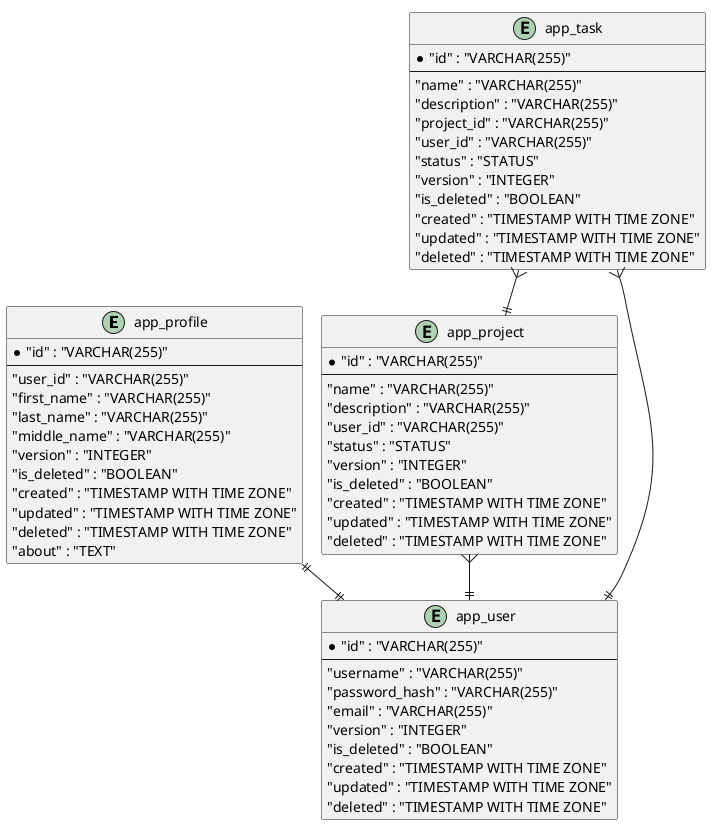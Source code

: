 @startuml 
'!pragma graphviz_dot jdot 
!pragma layout smetana 
entity "app_profile" {
    *"id" : "VARCHAR(255)"
---
    "user_id" : "VARCHAR(255)"
    "first_name" : "VARCHAR(255)"
    "last_name" : "VARCHAR(255)"
    "middle_name" : "VARCHAR(255)"
    "version" : "INTEGER"
    "is_deleted" : "BOOLEAN"
    "created" : "TIMESTAMP WITH TIME ZONE"
    "updated" : "TIMESTAMP WITH TIME ZONE"
    "deleted" : "TIMESTAMP WITH TIME ZONE"
    "about" : "TEXT"
}

entity "app_project" {
    *"id" : "VARCHAR(255)"
---
    "name" : "VARCHAR(255)"
    "description" : "VARCHAR(255)"
    "user_id" : "VARCHAR(255)"
    "status" : "STATUS"
    "version" : "INTEGER"
    "is_deleted" : "BOOLEAN"
    "created" : "TIMESTAMP WITH TIME ZONE"
    "updated" : "TIMESTAMP WITH TIME ZONE"
    "deleted" : "TIMESTAMP WITH TIME ZONE"
}

entity "app_task" {
    *"id" : "VARCHAR(255)"
---
    "name" : "VARCHAR(255)"
    "description" : "VARCHAR(255)"
    "project_id" : "VARCHAR(255)"
    "user_id" : "VARCHAR(255)"
    "status" : "STATUS"
    "version" : "INTEGER"
    "is_deleted" : "BOOLEAN"
    "created" : "TIMESTAMP WITH TIME ZONE"
    "updated" : "TIMESTAMP WITH TIME ZONE"
    "deleted" : "TIMESTAMP WITH TIME ZONE"
}

entity "app_user" {
    *"id" : "VARCHAR(255)"
---
    "username" : "VARCHAR(255)"
    "password_hash" : "VARCHAR(255)"
    "email" : "VARCHAR(255)"
    "version" : "INTEGER"
    "is_deleted" : "BOOLEAN"
    "created" : "TIMESTAMP WITH TIME ZONE"
    "updated" : "TIMESTAMP WITH TIME ZONE"
    "deleted" : "TIMESTAMP WITH TIME ZONE"
}

"app_profile" ||--|| "app_user"
"app_project" }--|| "app_user"
"app_task" }--|| "app_project"
"app_task" }--|| "app_user"

@enduml
